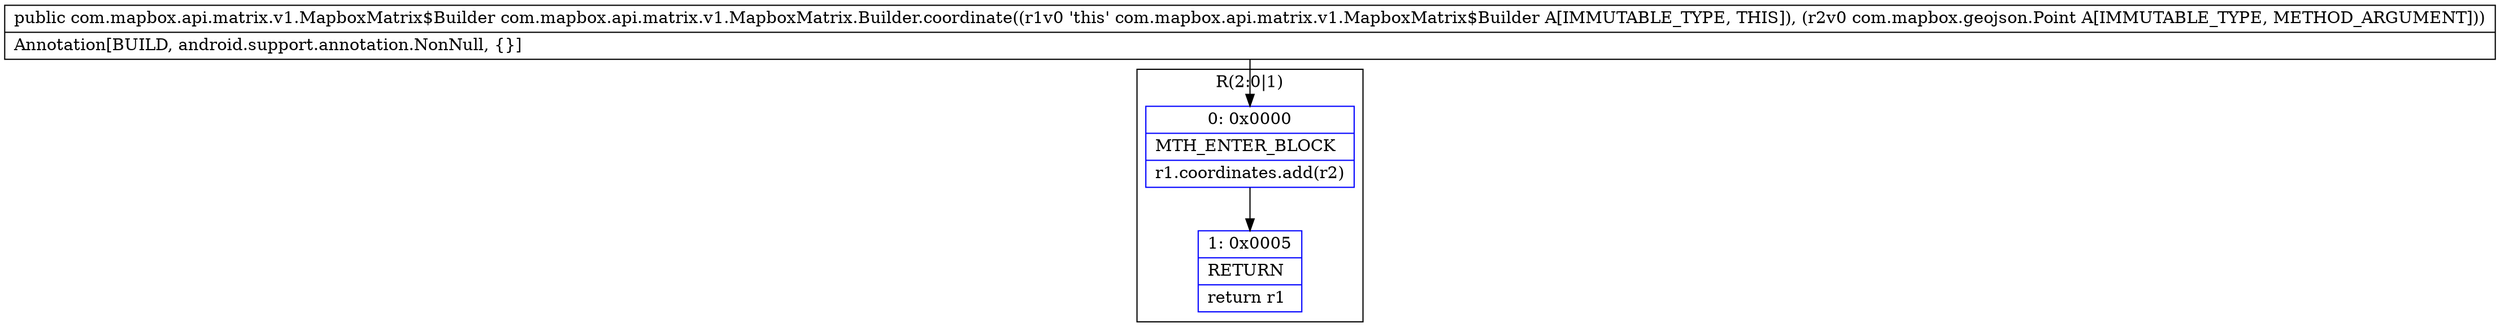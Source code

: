 digraph "CFG forcom.mapbox.api.matrix.v1.MapboxMatrix.Builder.coordinate(Lcom\/mapbox\/geojson\/Point;)Lcom\/mapbox\/api\/matrix\/v1\/MapboxMatrix$Builder;" {
subgraph cluster_Region_161491949 {
label = "R(2:0|1)";
node [shape=record,color=blue];
Node_0 [shape=record,label="{0\:\ 0x0000|MTH_ENTER_BLOCK\l|r1.coordinates.add(r2)\l}"];
Node_1 [shape=record,label="{1\:\ 0x0005|RETURN\l|return r1\l}"];
}
MethodNode[shape=record,label="{public com.mapbox.api.matrix.v1.MapboxMatrix$Builder com.mapbox.api.matrix.v1.MapboxMatrix.Builder.coordinate((r1v0 'this' com.mapbox.api.matrix.v1.MapboxMatrix$Builder A[IMMUTABLE_TYPE, THIS]), (r2v0 com.mapbox.geojson.Point A[IMMUTABLE_TYPE, METHOD_ARGUMENT]))  | Annotation[BUILD, android.support.annotation.NonNull, \{\}]\l}"];
MethodNode -> Node_0;
Node_0 -> Node_1;
}

